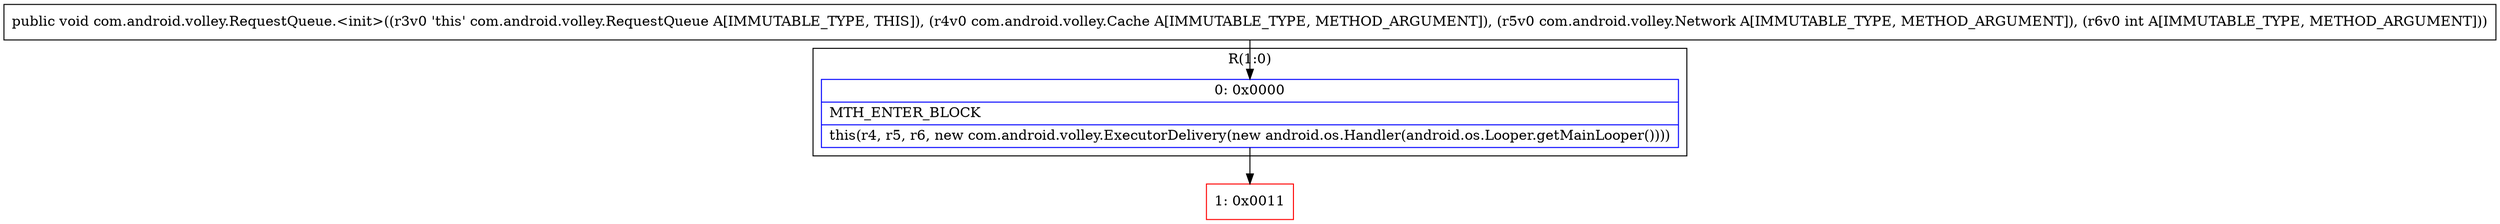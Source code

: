 digraph "CFG forcom.android.volley.RequestQueue.\<init\>(Lcom\/android\/volley\/Cache;Lcom\/android\/volley\/Network;I)V" {
subgraph cluster_Region_270190068 {
label = "R(1:0)";
node [shape=record,color=blue];
Node_0 [shape=record,label="{0\:\ 0x0000|MTH_ENTER_BLOCK\l|this(r4, r5, r6, new com.android.volley.ExecutorDelivery(new android.os.Handler(android.os.Looper.getMainLooper())))\l}"];
}
Node_1 [shape=record,color=red,label="{1\:\ 0x0011}"];
MethodNode[shape=record,label="{public void com.android.volley.RequestQueue.\<init\>((r3v0 'this' com.android.volley.RequestQueue A[IMMUTABLE_TYPE, THIS]), (r4v0 com.android.volley.Cache A[IMMUTABLE_TYPE, METHOD_ARGUMENT]), (r5v0 com.android.volley.Network A[IMMUTABLE_TYPE, METHOD_ARGUMENT]), (r6v0 int A[IMMUTABLE_TYPE, METHOD_ARGUMENT])) }"];
MethodNode -> Node_0;
Node_0 -> Node_1;
}

